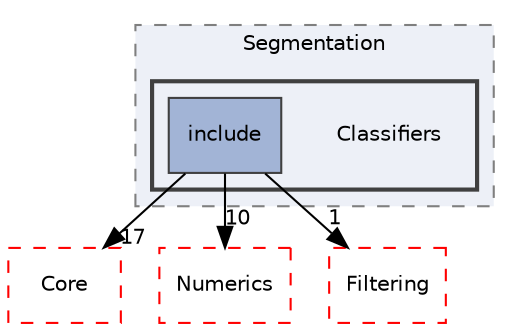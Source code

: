 digraph "Classifiers"
{
 // LATEX_PDF_SIZE
  edge [fontname="Helvetica",fontsize="10",labelfontname="Helvetica",labelfontsize="10"];
  node [fontname="Helvetica",fontsize="10",shape=record];
  compound=true
  subgraph clusterdir_431b5b85ef2fd850d23fe72862364324 {
    graph [ bgcolor="#edf0f7", pencolor="grey50", style="filled,dashed,", label="Segmentation", fontname="Helvetica", fontsize="10", URL="dir_431b5b85ef2fd850d23fe72862364324.html"]
  subgraph clusterdir_a5d026ff0bc0c5b875e8e98fddf5c71f {
    graph [ bgcolor="#edf0f7", pencolor="grey25", style="filled,bold,", label="", fontname="Helvetica", fontsize="10", URL="dir_a5d026ff0bc0c5b875e8e98fddf5c71f.html"]
    dir_a5d026ff0bc0c5b875e8e98fddf5c71f [shape=plaintext, label="Classifiers"];
  dir_73ace3ac47b3a3abbfc85940f1e907a2 [shape=box, label="include", style="filled,", fillcolor="#a2b4d6", color="grey25", URL="dir_73ace3ac47b3a3abbfc85940f1e907a2.html"];
  }
  }
  dir_cac7f9cecb9aa42a0bd05452dddd8a21 [shape=box, label="Core", style="dashed,", fillcolor="#edf0f7", color="red", URL="dir_cac7f9cecb9aa42a0bd05452dddd8a21.html"];
  dir_57605c80b6a7e87d0adba2f2655cc3cb [shape=box, label="Numerics", style="dashed,", fillcolor="#edf0f7", color="red", URL="dir_57605c80b6a7e87d0adba2f2655cc3cb.html"];
  dir_6724b11ef9ad676a0a0c31463bff1d93 [shape=box, label="Filtering", style="dashed,", fillcolor="#edf0f7", color="red", URL="dir_6724b11ef9ad676a0a0c31463bff1d93.html"];
  dir_73ace3ac47b3a3abbfc85940f1e907a2->dir_57605c80b6a7e87d0adba2f2655cc3cb [headlabel="10", labeldistance=1.5 headhref="dir_000162_000210.html"];
  dir_73ace3ac47b3a3abbfc85940f1e907a2->dir_6724b11ef9ad676a0a0c31463bff1d93 [headlabel="1", labeldistance=1.5 headhref="dir_000162_000030.html"];
  dir_73ace3ac47b3a3abbfc85940f1e907a2->dir_cac7f9cecb9aa42a0bd05452dddd8a21 [headlabel="17", labeldistance=1.5 headhref="dir_000162_000014.html"];
}
